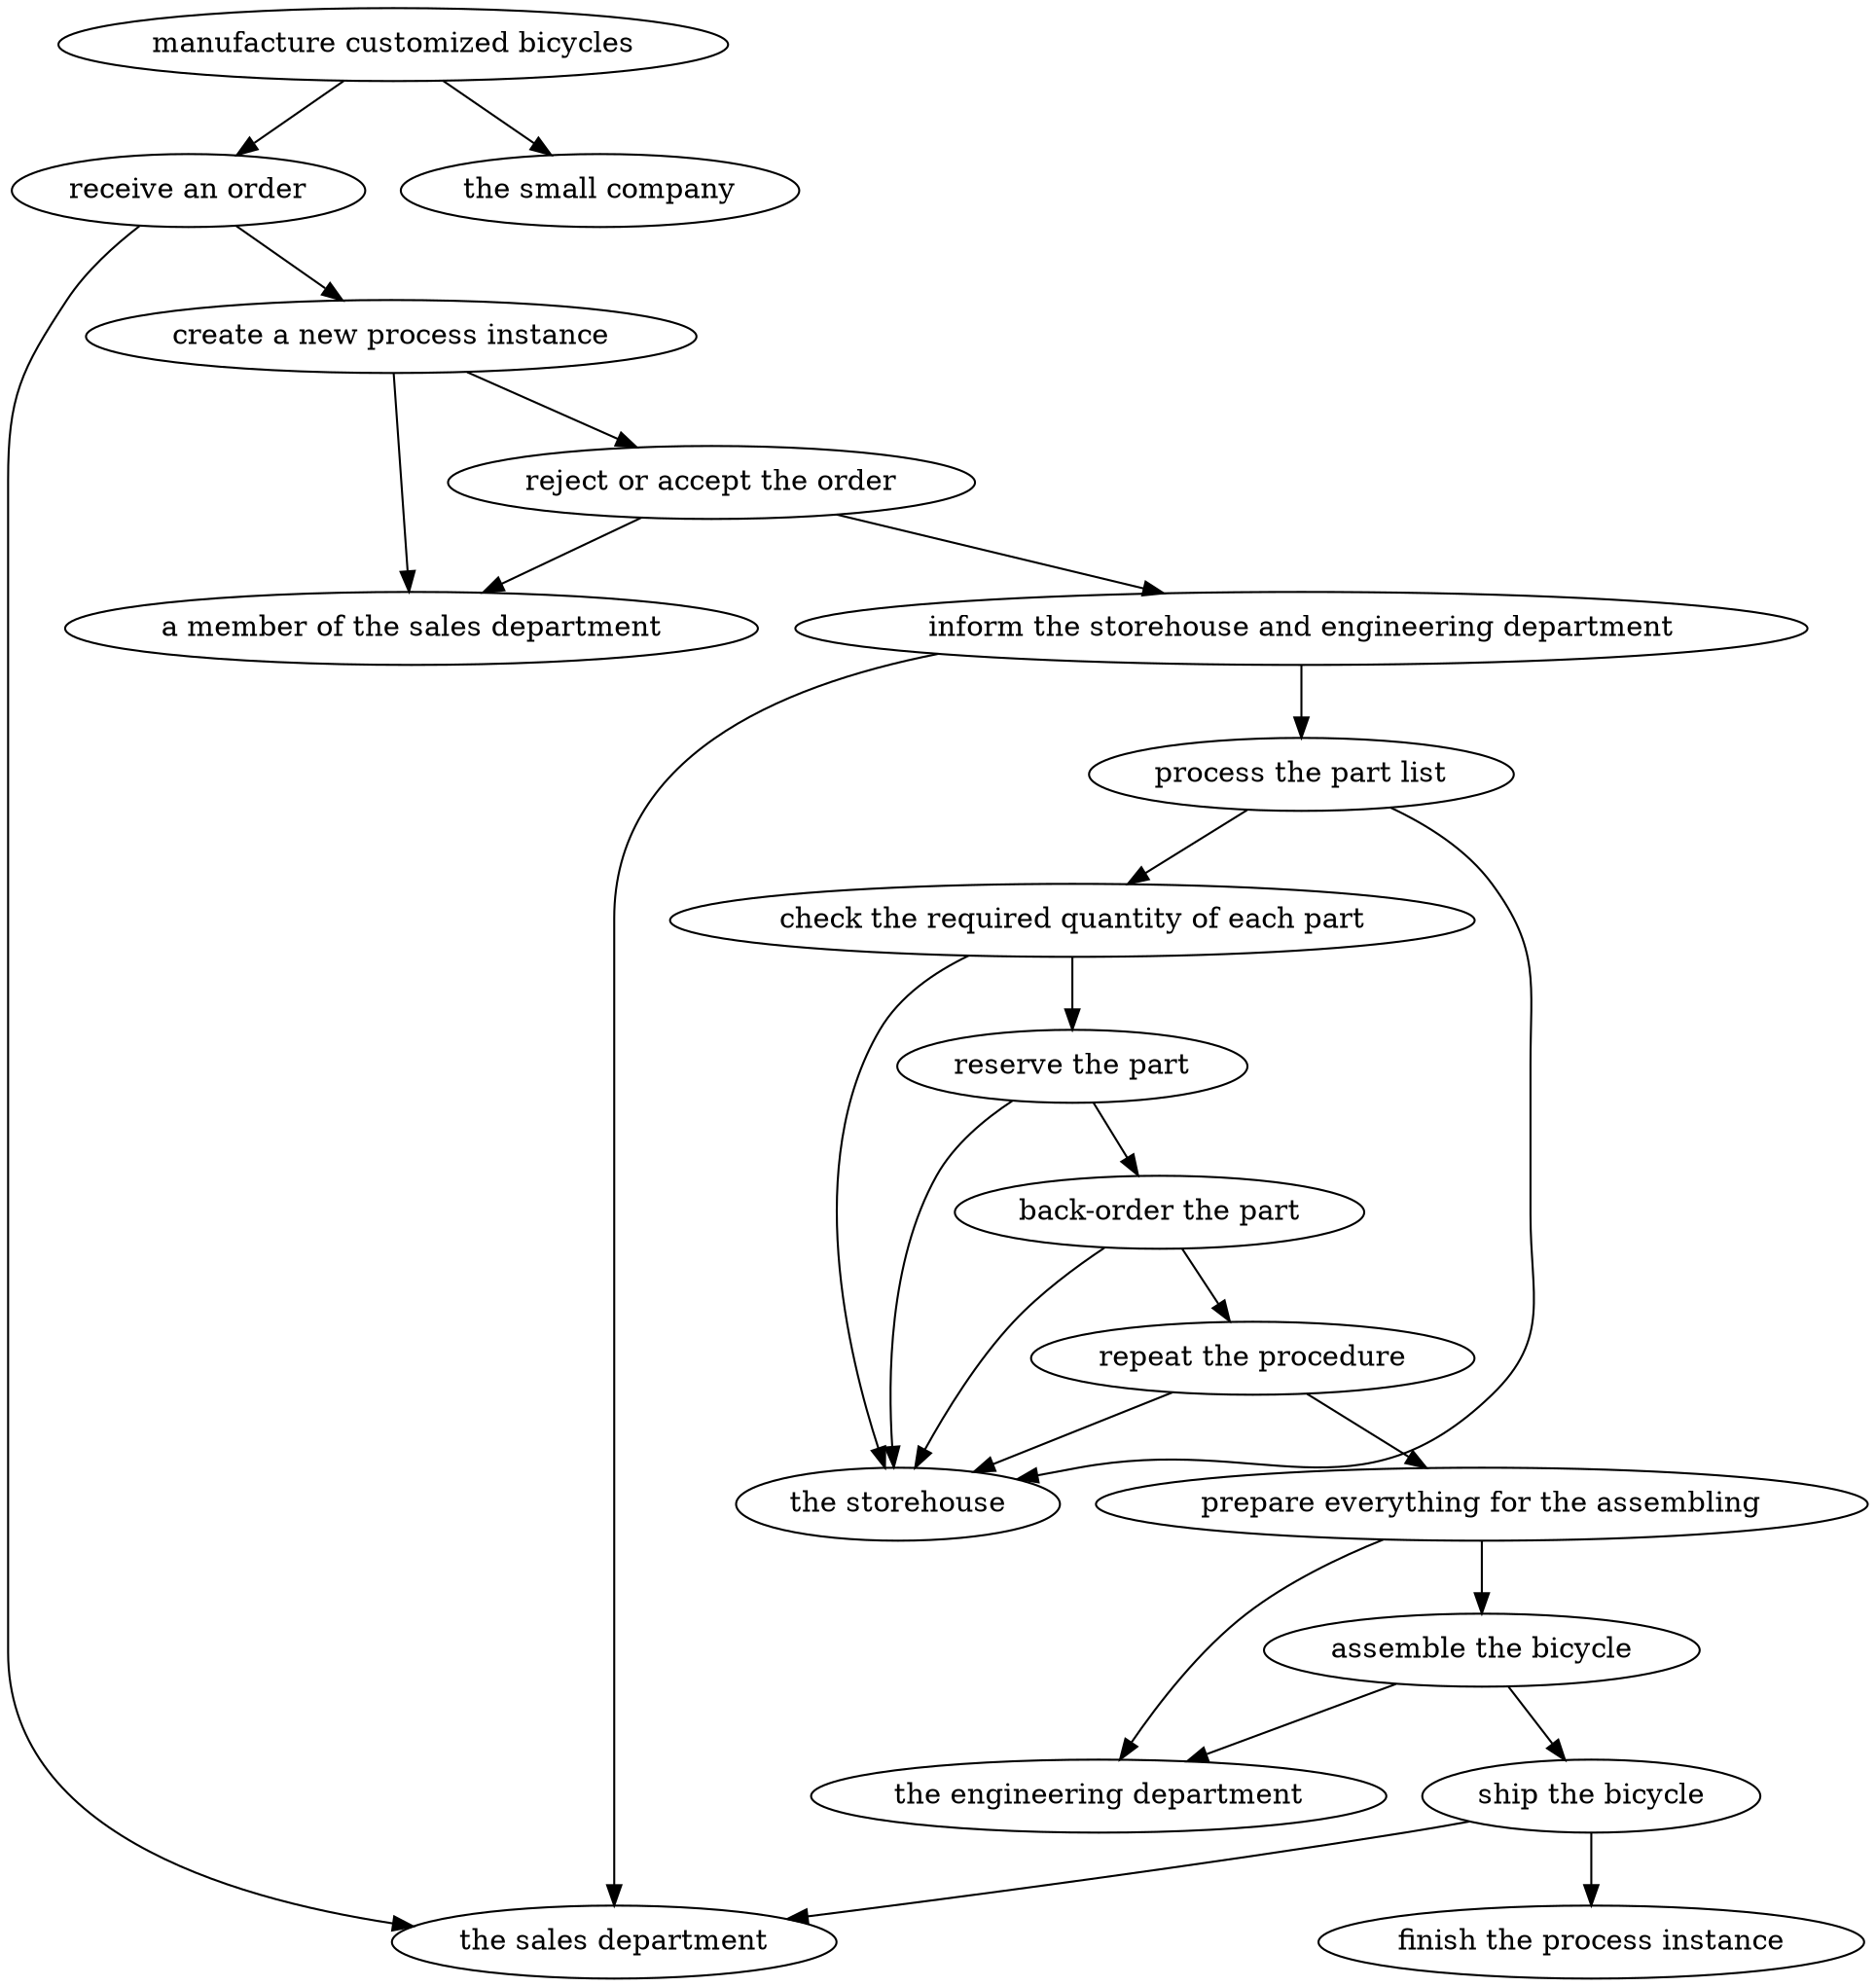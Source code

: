 strict digraph "doc-1.1" {
	graph [name="doc-1.1"];
	"manufacture customized bicycles"	[attrs="{'type': 'Activity', 'label': 'manufacture customized bicycles'}"];
	"receive an order"	[attrs="{'type': 'Activity', 'label': 'receive an order'}"];
	"manufacture customized bicycles" -> "receive an order"	[attrs="{'type': 'flow', 'label': 'flow'}"];
	"the small company"	[attrs="{'type': 'Actor', 'label': 'the small company'}"];
	"manufacture customized bicycles" -> "the small company"	[attrs="{'type': 'actor performer', 'label': 'actor performer'}"];
	"create a new process instance"	[attrs="{'type': 'Activity', 'label': 'create a new process instance'}"];
	"receive an order" -> "create a new process instance"	[attrs="{'type': 'flow', 'label': 'flow'}"];
	"the sales department"	[attrs="{'type': 'Actor', 'label': 'the sales department'}"];
	"receive an order" -> "the sales department"	[attrs="{'type': 'actor performer', 'label': 'actor performer'}"];
	"reject or accept the order"	[attrs="{'type': 'Activity', 'label': 'reject or accept the order'}"];
	"create a new process instance" -> "reject or accept the order"	[attrs="{'type': 'flow', 'label': 'flow'}"];
	"a member of the sales department"	[attrs="{'type': 'Actor', 'label': 'a member of the sales department'}"];
	"create a new process instance" -> "a member of the sales department"	[attrs="{'type': 'actor performer', 'label': 'actor performer'}"];
	"inform the storehouse and engineering department"	[attrs="{'type': 'Activity', 'label': 'inform the storehouse and engineering department'}"];
	"reject or accept the order" -> "inform the storehouse and engineering department"	[attrs="{'type': 'flow', 'label': 'flow'}"];
	"reject or accept the order" -> "a member of the sales department"	[attrs="{'type': 'actor performer', 'label': 'actor performer'}"];
	"process the part list"	[attrs="{'type': 'Activity', 'label': 'process the part list'}"];
	"inform the storehouse and engineering department" -> "process the part list"	[attrs="{'type': 'flow', 'label': 'flow'}"];
	"inform the storehouse and engineering department" -> "the sales department"	[attrs="{'type': 'actor performer', 'label': 'actor performer'}"];
	"check the required quantity of each part"	[attrs="{'type': 'Activity', 'label': 'check the required quantity of each part'}"];
	"process the part list" -> "check the required quantity of each part"	[attrs="{'type': 'flow', 'label': 'flow'}"];
	"the storehouse"	[attrs="{'type': 'Actor', 'label': 'the storehouse'}"];
	"process the part list" -> "the storehouse"	[attrs="{'type': 'actor performer', 'label': 'actor performer'}"];
	"reserve the part"	[attrs="{'type': 'Activity', 'label': 'reserve the part'}"];
	"check the required quantity of each part" -> "reserve the part"	[attrs="{'type': 'flow', 'label': 'flow'}"];
	"check the required quantity of each part" -> "the storehouse"	[attrs="{'type': 'actor performer', 'label': 'actor performer'}"];
	"back-order the part"	[attrs="{'type': 'Activity', 'label': 'back-order the part'}"];
	"reserve the part" -> "back-order the part"	[attrs="{'type': 'flow', 'label': 'flow'}"];
	"reserve the part" -> "the storehouse"	[attrs="{'type': 'actor performer', 'label': 'actor performer'}"];
	"repeat the procedure"	[attrs="{'type': 'Activity', 'label': 'repeat the procedure'}"];
	"back-order the part" -> "repeat the procedure"	[attrs="{'type': 'flow', 'label': 'flow'}"];
	"back-order the part" -> "the storehouse"	[attrs="{'type': 'actor performer', 'label': 'actor performer'}"];
	"prepare everything for the assembling"	[attrs="{'type': 'Activity', 'label': 'prepare everything for the assembling'}"];
	"repeat the procedure" -> "prepare everything for the assembling"	[attrs="{'type': 'flow', 'label': 'flow'}"];
	"repeat the procedure" -> "the storehouse"	[attrs="{'type': 'actor performer', 'label': 'actor performer'}"];
	"assemble the bicycle"	[attrs="{'type': 'Activity', 'label': 'assemble the bicycle'}"];
	"prepare everything for the assembling" -> "assemble the bicycle"	[attrs="{'type': 'flow', 'label': 'flow'}"];
	"the engineering department"	[attrs="{'type': 'Actor', 'label': 'the engineering department'}"];
	"prepare everything for the assembling" -> "the engineering department"	[attrs="{'type': 'actor performer', 'label': 'actor performer'}"];
	"ship the bicycle"	[attrs="{'type': 'Activity', 'label': 'ship the bicycle'}"];
	"assemble the bicycle" -> "ship the bicycle"	[attrs="{'type': 'flow', 'label': 'flow'}"];
	"assemble the bicycle" -> "the engineering department"	[attrs="{'type': 'actor performer', 'label': 'actor performer'}"];
	"finish the process instance"	[attrs="{'type': 'Activity', 'label': 'finish the process instance'}"];
	"ship the bicycle" -> "finish the process instance"	[attrs="{'type': 'flow', 'label': 'flow'}"];
	"ship the bicycle" -> "the sales department"	[attrs="{'type': 'actor performer', 'label': 'actor performer'}"];
}
